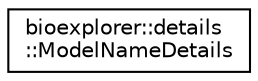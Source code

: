 digraph "Graphical Class Hierarchy"
{
 // LATEX_PDF_SIZE
  edge [fontname="Helvetica",fontsize="10",labelfontname="Helvetica",labelfontsize="10"];
  node [fontname="Helvetica",fontsize="10",shape=record];
  rankdir="LR";
  Node0 [label="bioexplorer::details\l::ModelNameDetails",height=0.2,width=0.4,color="black", fillcolor="white", style="filled",URL="$dd/d11/structbioexplorer_1_1details_1_1ModelNameDetails.html",tooltip="Model name."];
}
